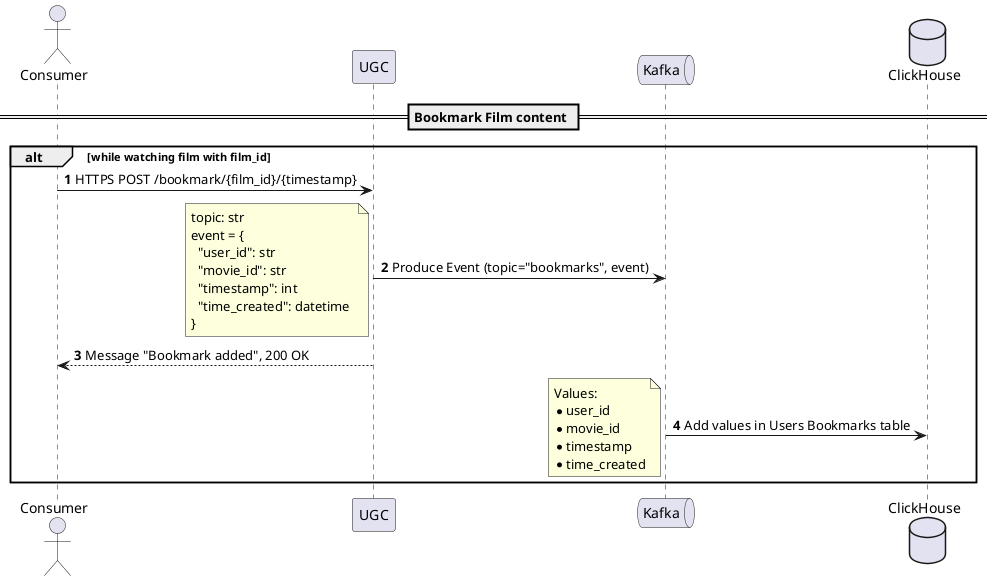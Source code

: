 @startuml
'https://plantuml.com/sequence-diagram

actor Consumer
participant UGC
queue Kafka
database ClickHouse

autonumber

== Bookmark Film content ==

alt while watching film with film_id
    Consumer -> UGC: HTTPS POST /bookmark/{film_id}/{timestamp}
    UGC -> Kafka: Produce Event (topic="bookmarks", event)
    note left: topic: str \nevent = {\n  "user_id": str \n  "movie_id": str \n  "timestamp": int \n  "time_created": datetime \n}
    UGC --> Consumer: Message "Bookmark added", 200 OK
    Kafka -> ClickHouse: Add values in Users Bookmarks table
    note left: Values: \n*user_id \n*movie_id \n*timestamp \n*time_created
end


@enduml